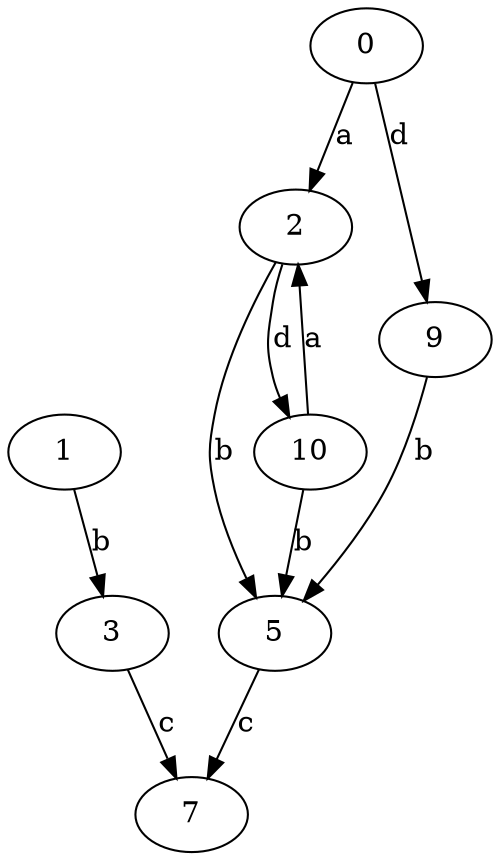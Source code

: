 strict digraph  {
1;
0;
2;
3;
5;
7;
9;
10;
1 -> 3  [label=b];
0 -> 2  [label=a];
0 -> 9  [label=d];
2 -> 5  [label=b];
2 -> 10  [label=d];
3 -> 7  [label=c];
5 -> 7  [label=c];
9 -> 5  [label=b];
10 -> 2  [label=a];
10 -> 5  [label=b];
}
